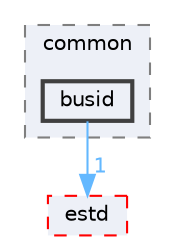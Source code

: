 digraph "busid"
{
 // LATEX_PDF_SIZE
  bgcolor="transparent";
  edge [fontname=Helvetica,fontsize=10,labelfontname=Helvetica,labelfontsize=10];
  node [fontname=Helvetica,fontsize=10,shape=box,height=0.2,width=0.4];
  compound=true
  subgraph clusterdir_96a58adea16264113135a4c67f949660 {
    graph [ bgcolor="#edf0f7", pencolor="grey50", label="common", fontname=Helvetica,fontsize=10 style="filled,dashed", URL="dir_96a58adea16264113135a4c67f949660.html",tooltip=""]
  dir_035c247d58e4142212e3b4c212607e4a [label="busid", fillcolor="#edf0f7", color="grey25", style="filled,bold", URL="dir_035c247d58e4142212e3b4c212607e4a.html",tooltip=""];
  }
  dir_705ed472854f071e46e92f9933f4d565 [label="estd", fillcolor="#edf0f7", color="red", style="filled,dashed", URL="dir_705ed472854f071e46e92f9933f4d565.html",tooltip=""];
  dir_035c247d58e4142212e3b4c212607e4a->dir_705ed472854f071e46e92f9933f4d565 [headlabel="1", labeldistance=1.5 headhref="dir_000031_000075.html" href="dir_000031_000075.html" color="steelblue1" fontcolor="steelblue1"];
}
